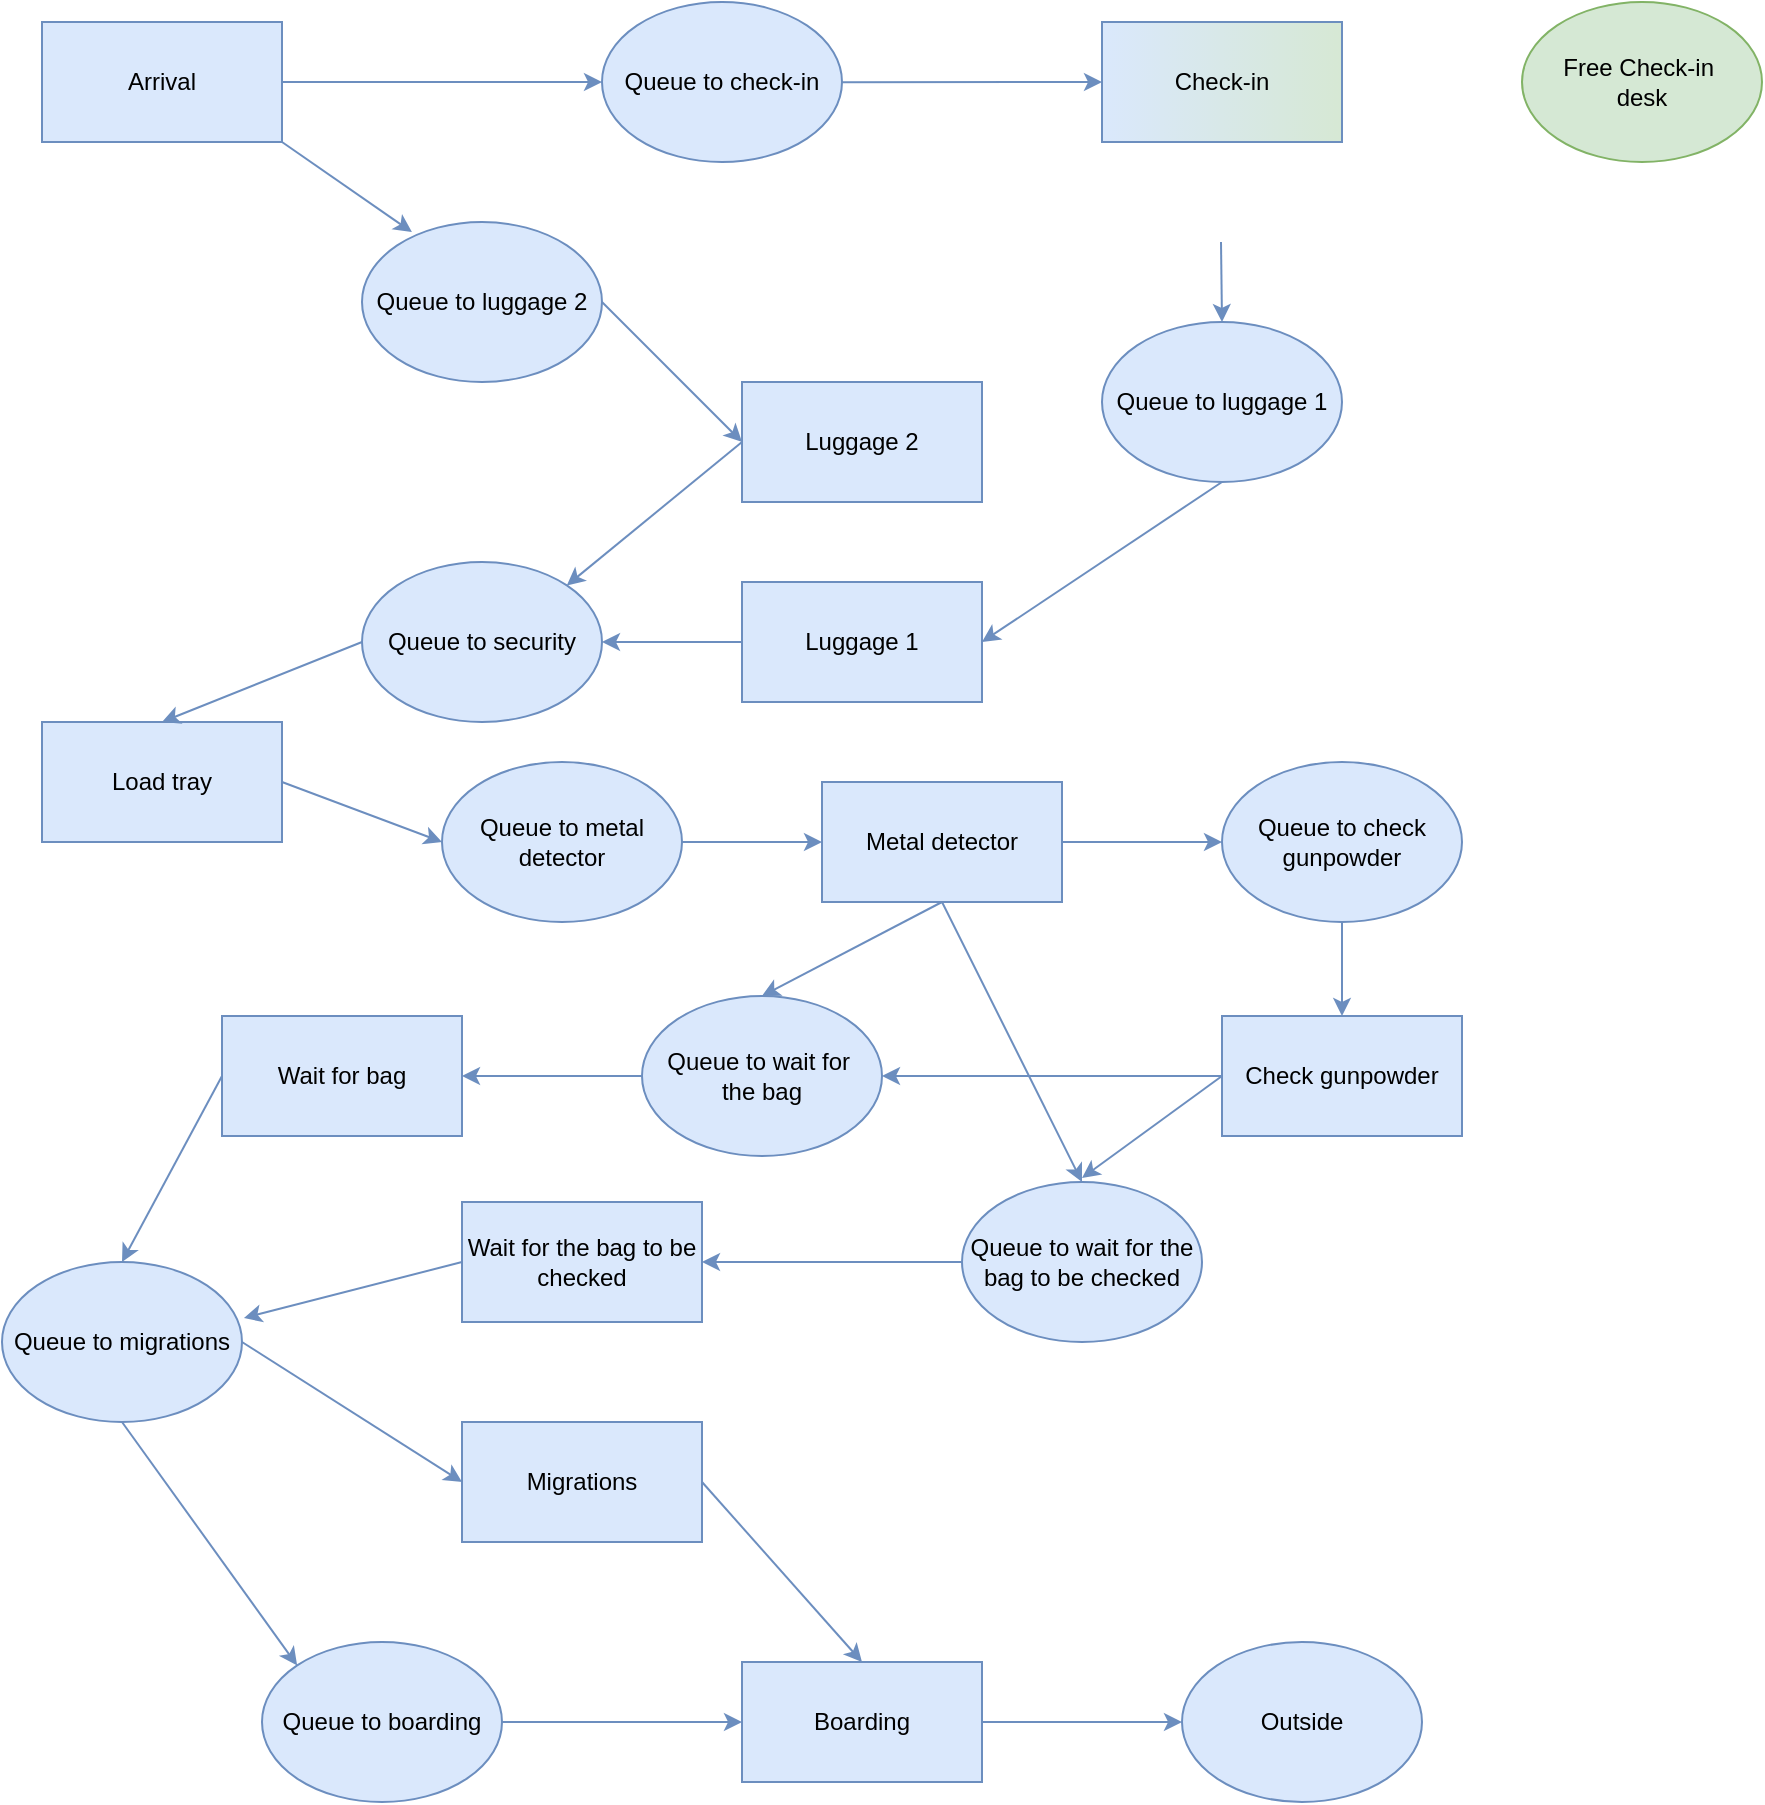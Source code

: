 <mxfile version="25.0.1">
  <diagram name="Page-1" id="F56G8LhrlKrSNUm9DvaB">
    <mxGraphModel dx="954" dy="639" grid="1" gridSize="10" guides="1" tooltips="1" connect="1" arrows="1" fold="1" page="1" pageScale="1" pageWidth="827" pageHeight="1169" math="0" shadow="0">
      <root>
        <mxCell id="0" />
        <mxCell id="1" parent="0" />
        <mxCell id="p6w7L6rgmmCRb7S44_8V-2" value="Queue to check-in" style="ellipse;whiteSpace=wrap;html=1;fillColor=#dae8fc;strokeColor=#6c8ebf;" vertex="1" parent="1">
          <mxGeometry x="320" y="40" width="120" height="80" as="geometry" />
        </mxCell>
        <mxCell id="p6w7L6rgmmCRb7S44_8V-4" value="Arrival" style="rounded=0;whiteSpace=wrap;html=1;fillColor=#dae8fc;strokeColor=#6c8ebf;" vertex="1" parent="1">
          <mxGeometry x="40" y="50" width="120" height="60" as="geometry" />
        </mxCell>
        <mxCell id="p6w7L6rgmmCRb7S44_8V-5" value="Check-in" style="rounded=0;whiteSpace=wrap;html=1;fillColor=#dae8fc;gradientDirection=east;strokeColor=#6c8ebf;gradientColor=#d6e8d4;" vertex="1" parent="1">
          <mxGeometry x="570" y="50" width="120" height="60" as="geometry" />
        </mxCell>
        <mxCell id="p6w7L6rgmmCRb7S44_8V-6" value="Queue to luggage 1" style="ellipse;whiteSpace=wrap;html=1;fillColor=#dae8fc;strokeColor=#6c8ebf;" vertex="1" parent="1">
          <mxGeometry x="570" y="200" width="120" height="80" as="geometry" />
        </mxCell>
        <mxCell id="p6w7L6rgmmCRb7S44_8V-7" value="Luggage 1" style="rounded=0;whiteSpace=wrap;html=1;fillColor=#dae8fc;strokeColor=#6c8ebf;" vertex="1" parent="1">
          <mxGeometry x="390" y="330" width="120" height="60" as="geometry" />
        </mxCell>
        <mxCell id="p6w7L6rgmmCRb7S44_8V-8" value="Queue to luggage 2" style="ellipse;whiteSpace=wrap;html=1;fillColor=#dae8fc;strokeColor=#6c8ebf;" vertex="1" parent="1">
          <mxGeometry x="200" y="150" width="120" height="80" as="geometry" />
        </mxCell>
        <mxCell id="p6w7L6rgmmCRb7S44_8V-9" value="Luggage 2" style="rounded=0;whiteSpace=wrap;html=1;fillColor=#dae8fc;strokeColor=#6c8ebf;" vertex="1" parent="1">
          <mxGeometry x="390" y="230" width="120" height="60" as="geometry" />
        </mxCell>
        <mxCell id="p6w7L6rgmmCRb7S44_8V-10" value="Queue to security" style="ellipse;whiteSpace=wrap;html=1;fillColor=#dae8fc;strokeColor=#6c8ebf;" vertex="1" parent="1">
          <mxGeometry x="200" y="320" width="120" height="80" as="geometry" />
        </mxCell>
        <mxCell id="p6w7L6rgmmCRb7S44_8V-11" value="Load tray" style="rounded=0;whiteSpace=wrap;html=1;fillColor=#dae8fc;strokeColor=#6c8ebf;" vertex="1" parent="1">
          <mxGeometry x="40" y="400" width="120" height="60" as="geometry" />
        </mxCell>
        <mxCell id="p6w7L6rgmmCRb7S44_8V-12" value="Queue to migrations" style="ellipse;whiteSpace=wrap;html=1;fillColor=#dae8fc;strokeColor=#6c8ebf;" vertex="1" parent="1">
          <mxGeometry x="20" y="670" width="120" height="80" as="geometry" />
        </mxCell>
        <mxCell id="p6w7L6rgmmCRb7S44_8V-14" value="Migrations" style="rounded=0;whiteSpace=wrap;html=1;fillColor=#dae8fc;strokeColor=#6c8ebf;" vertex="1" parent="1">
          <mxGeometry x="250" y="750" width="120" height="60" as="geometry" />
        </mxCell>
        <mxCell id="p6w7L6rgmmCRb7S44_8V-15" value="Queue to boarding" style="ellipse;whiteSpace=wrap;html=1;fillColor=#dae8fc;strokeColor=#6c8ebf;" vertex="1" parent="1">
          <mxGeometry x="150" y="860" width="120" height="80" as="geometry" />
        </mxCell>
        <mxCell id="p6w7L6rgmmCRb7S44_8V-16" value="Boarding" style="rounded=0;whiteSpace=wrap;html=1;fillColor=#dae8fc;strokeColor=#6c8ebf;" vertex="1" parent="1">
          <mxGeometry x="390" y="870" width="120" height="60" as="geometry" />
        </mxCell>
        <mxCell id="p6w7L6rgmmCRb7S44_8V-17" value="Outside" style="ellipse;whiteSpace=wrap;html=1;fillColor=#dae8fc;strokeColor=#6c8ebf;" vertex="1" parent="1">
          <mxGeometry x="610" y="860" width="120" height="80" as="geometry" />
        </mxCell>
        <mxCell id="p6w7L6rgmmCRb7S44_8V-18" value="" style="endArrow=classic;html=1;rounded=0;fillColor=#dae8fc;strokeColor=#6c8ebf;" edge="1" parent="1" source="p6w7L6rgmmCRb7S44_8V-4" target="p6w7L6rgmmCRb7S44_8V-2">
          <mxGeometry width="50" height="50" relative="1" as="geometry">
            <mxPoint x="170" y="130" as="sourcePoint" />
            <mxPoint x="300" y="130" as="targetPoint" />
          </mxGeometry>
        </mxCell>
        <mxCell id="p6w7L6rgmmCRb7S44_8V-19" value="" style="endArrow=classic;html=1;rounded=0;fillColor=#dae8fc;strokeColor=#6c8ebf;" edge="1" parent="1" source="p6w7L6rgmmCRb7S44_8V-2" target="p6w7L6rgmmCRb7S44_8V-5">
          <mxGeometry width="50" height="50" relative="1" as="geometry">
            <mxPoint x="440" y="130" as="sourcePoint" />
            <mxPoint x="580" y="130" as="targetPoint" />
          </mxGeometry>
        </mxCell>
        <mxCell id="p6w7L6rgmmCRb7S44_8V-20" value="" style="endArrow=classic;html=1;rounded=0;entryX=0.5;entryY=0;entryDx=0;entryDy=0;fillColor=#dae8fc;strokeColor=#6c8ebf;" edge="1" parent="1" target="p6w7L6rgmmCRb7S44_8V-6">
          <mxGeometry width="50" height="50" relative="1" as="geometry">
            <mxPoint x="629.5" y="160" as="sourcePoint" />
            <mxPoint x="660" y="180" as="targetPoint" />
          </mxGeometry>
        </mxCell>
        <mxCell id="p6w7L6rgmmCRb7S44_8V-21" value="" style="endArrow=classic;html=1;rounded=0;exitX=0.5;exitY=1;exitDx=0;exitDy=0;entryX=1;entryY=0.5;entryDx=0;entryDy=0;fillColor=#dae8fc;strokeColor=#6c8ebf;" edge="1" parent="1" source="p6w7L6rgmmCRb7S44_8V-6" target="p6w7L6rgmmCRb7S44_8V-7">
          <mxGeometry width="50" height="50" relative="1" as="geometry">
            <mxPoint x="390" y="390" as="sourcePoint" />
            <mxPoint x="440" y="340" as="targetPoint" />
          </mxGeometry>
        </mxCell>
        <mxCell id="p6w7L6rgmmCRb7S44_8V-22" value="" style="endArrow=classic;html=1;rounded=0;exitX=1;exitY=1;exitDx=0;exitDy=0;entryX=0.208;entryY=0.063;entryDx=0;entryDy=0;entryPerimeter=0;fillColor=#dae8fc;strokeColor=#6c8ebf;" edge="1" parent="1" source="p6w7L6rgmmCRb7S44_8V-4" target="p6w7L6rgmmCRb7S44_8V-8">
          <mxGeometry width="50" height="50" relative="1" as="geometry">
            <mxPoint x="390" y="390" as="sourcePoint" />
            <mxPoint x="440" y="340" as="targetPoint" />
          </mxGeometry>
        </mxCell>
        <mxCell id="p6w7L6rgmmCRb7S44_8V-23" value="" style="endArrow=classic;html=1;rounded=0;exitX=1;exitY=0.5;exitDx=0;exitDy=0;entryX=0;entryY=0.5;entryDx=0;entryDy=0;fillColor=#dae8fc;strokeColor=#6c8ebf;" edge="1" parent="1" source="p6w7L6rgmmCRb7S44_8V-8" target="p6w7L6rgmmCRb7S44_8V-9">
          <mxGeometry width="50" height="50" relative="1" as="geometry">
            <mxPoint x="390" y="390" as="sourcePoint" />
            <mxPoint x="360" y="295" as="targetPoint" />
          </mxGeometry>
        </mxCell>
        <mxCell id="p6w7L6rgmmCRb7S44_8V-24" value="" style="endArrow=classic;html=1;rounded=0;entryX=1;entryY=0.5;entryDx=0;entryDy=0;exitX=0;exitY=0.5;exitDx=0;exitDy=0;fillColor=#dae8fc;strokeColor=#6c8ebf;" edge="1" parent="1" source="p6w7L6rgmmCRb7S44_8V-7" target="p6w7L6rgmmCRb7S44_8V-10">
          <mxGeometry width="50" height="50" relative="1" as="geometry">
            <mxPoint x="390" y="390" as="sourcePoint" />
            <mxPoint x="440" y="340" as="targetPoint" />
          </mxGeometry>
        </mxCell>
        <mxCell id="p6w7L6rgmmCRb7S44_8V-25" value="" style="endArrow=classic;html=1;rounded=0;exitX=0;exitY=0.5;exitDx=0;exitDy=0;entryX=0.5;entryY=0;entryDx=0;entryDy=0;fillColor=#dae8fc;strokeColor=#6c8ebf;" edge="1" parent="1" source="p6w7L6rgmmCRb7S44_8V-10" target="p6w7L6rgmmCRb7S44_8V-11">
          <mxGeometry width="50" height="50" relative="1" as="geometry">
            <mxPoint x="390" y="390" as="sourcePoint" />
            <mxPoint x="440" y="340" as="targetPoint" />
          </mxGeometry>
        </mxCell>
        <mxCell id="p6w7L6rgmmCRb7S44_8V-30" value="" style="endArrow=classic;html=1;rounded=0;exitX=1;exitY=0.5;exitDx=0;exitDy=0;entryX=0;entryY=0.5;entryDx=0;entryDy=0;fillColor=#dae8fc;strokeColor=#6c8ebf;" edge="1" parent="1" source="p6w7L6rgmmCRb7S44_8V-15" target="p6w7L6rgmmCRb7S44_8V-16">
          <mxGeometry width="50" height="50" relative="1" as="geometry">
            <mxPoint x="360" y="830" as="sourcePoint" />
            <mxPoint x="410" y="780" as="targetPoint" />
          </mxGeometry>
        </mxCell>
        <mxCell id="p6w7L6rgmmCRb7S44_8V-31" value="" style="endArrow=classic;html=1;rounded=0;exitX=1;exitY=0.5;exitDx=0;exitDy=0;entryX=0.5;entryY=0;entryDx=0;entryDy=0;fillColor=#dae8fc;strokeColor=#6c8ebf;" edge="1" parent="1" source="p6w7L6rgmmCRb7S44_8V-14" target="p6w7L6rgmmCRb7S44_8V-16">
          <mxGeometry width="50" height="50" relative="1" as="geometry">
            <mxPoint x="360" y="830" as="sourcePoint" />
            <mxPoint x="410" y="780" as="targetPoint" />
            <Array as="points" />
          </mxGeometry>
        </mxCell>
        <mxCell id="p6w7L6rgmmCRb7S44_8V-33" value="" style="endArrow=classic;html=1;rounded=0;exitX=0;exitY=0.5;exitDx=0;exitDy=0;entryX=1;entryY=0;entryDx=0;entryDy=0;fillColor=#dae8fc;strokeColor=#6c8ebf;" edge="1" parent="1" source="p6w7L6rgmmCRb7S44_8V-9" target="p6w7L6rgmmCRb7S44_8V-10">
          <mxGeometry width="50" height="50" relative="1" as="geometry">
            <mxPoint x="380" y="410" as="sourcePoint" />
            <mxPoint x="340" y="330" as="targetPoint" />
          </mxGeometry>
        </mxCell>
        <mxCell id="p6w7L6rgmmCRb7S44_8V-35" value="" style="endArrow=classic;html=1;rounded=0;exitX=1;exitY=0.5;exitDx=0;exitDy=0;entryX=0;entryY=0.5;entryDx=0;entryDy=0;fillColor=#dae8fc;strokeColor=#6c8ebf;" edge="1" parent="1" source="p6w7L6rgmmCRb7S44_8V-12" target="p6w7L6rgmmCRb7S44_8V-14">
          <mxGeometry width="50" height="50" relative="1" as="geometry">
            <mxPoint x="350" y="723" as="sourcePoint" />
            <mxPoint x="400" y="673" as="targetPoint" />
          </mxGeometry>
        </mxCell>
        <mxCell id="p6w7L6rgmmCRb7S44_8V-36" value="" style="endArrow=classic;html=1;rounded=0;exitX=1;exitY=0.5;exitDx=0;exitDy=0;entryX=0;entryY=0.5;entryDx=0;entryDy=0;fillColor=#dae8fc;strokeColor=#6c8ebf;" edge="1" parent="1" source="p6w7L6rgmmCRb7S44_8V-11" target="p6w7L6rgmmCRb7S44_8V-37">
          <mxGeometry width="50" height="50" relative="1" as="geometry">
            <mxPoint x="380" y="530" as="sourcePoint" />
            <mxPoint x="240" y="450" as="targetPoint" />
          </mxGeometry>
        </mxCell>
        <mxCell id="p6w7L6rgmmCRb7S44_8V-37" value="Queue to metal detector" style="ellipse;whiteSpace=wrap;html=1;fillColor=#dae8fc;strokeColor=#6c8ebf;" vertex="1" parent="1">
          <mxGeometry x="240" y="420" width="120" height="80" as="geometry" />
        </mxCell>
        <mxCell id="p6w7L6rgmmCRb7S44_8V-38" value="Metal detector" style="rounded=0;whiteSpace=wrap;html=1;fillColor=#dae8fc;strokeColor=#6c8ebf;" vertex="1" parent="1">
          <mxGeometry x="430" y="430" width="120" height="60" as="geometry" />
        </mxCell>
        <mxCell id="p6w7L6rgmmCRb7S44_8V-39" value="" style="endArrow=classic;html=1;rounded=0;exitX=1;exitY=0.5;exitDx=0;exitDy=0;entryX=0;entryY=0.5;entryDx=0;entryDy=0;fillColor=#dae8fc;strokeColor=#6c8ebf;" edge="1" parent="1" source="p6w7L6rgmmCRb7S44_8V-37" target="p6w7L6rgmmCRb7S44_8V-38">
          <mxGeometry width="50" height="50" relative="1" as="geometry">
            <mxPoint x="380" y="530" as="sourcePoint" />
            <mxPoint x="430" y="480" as="targetPoint" />
          </mxGeometry>
        </mxCell>
        <mxCell id="p6w7L6rgmmCRb7S44_8V-44" value="" style="edgeStyle=orthogonalEdgeStyle;rounded=0;orthogonalLoop=1;jettySize=auto;html=1;fillColor=#dae8fc;strokeColor=#6c8ebf;" edge="1" parent="1" source="p6w7L6rgmmCRb7S44_8V-41" target="p6w7L6rgmmCRb7S44_8V-43">
          <mxGeometry relative="1" as="geometry" />
        </mxCell>
        <mxCell id="p6w7L6rgmmCRb7S44_8V-41" value="Queue to check gunpowder" style="ellipse;whiteSpace=wrap;html=1;fillColor=#dae8fc;strokeColor=#6c8ebf;" vertex="1" parent="1">
          <mxGeometry x="630" y="420" width="120" height="80" as="geometry" />
        </mxCell>
        <mxCell id="p6w7L6rgmmCRb7S44_8V-42" value="" style="endArrow=classic;html=1;rounded=0;exitX=1;exitY=0.5;exitDx=0;exitDy=0;entryX=0;entryY=0.5;entryDx=0;entryDy=0;fillColor=#dae8fc;strokeColor=#6c8ebf;" edge="1" parent="1" source="p6w7L6rgmmCRb7S44_8V-38" target="p6w7L6rgmmCRb7S44_8V-41">
          <mxGeometry width="50" height="50" relative="1" as="geometry">
            <mxPoint x="380" y="530" as="sourcePoint" />
            <mxPoint x="430" y="480" as="targetPoint" />
          </mxGeometry>
        </mxCell>
        <mxCell id="p6w7L6rgmmCRb7S44_8V-43" value="Check gunpowder" style="rounded=0;whiteSpace=wrap;html=1;fillColor=#dae8fc;strokeColor=#6c8ebf;" vertex="1" parent="1">
          <mxGeometry x="630" y="547" width="120" height="60" as="geometry" />
        </mxCell>
        <mxCell id="p6w7L6rgmmCRb7S44_8V-45" value="Queue to wait for&amp;nbsp;&lt;div&gt;the bag&lt;/div&gt;" style="ellipse;whiteSpace=wrap;html=1;fillColor=#dae8fc;strokeColor=#6c8ebf;" vertex="1" parent="1">
          <mxGeometry x="340" y="537" width="120" height="80" as="geometry" />
        </mxCell>
        <mxCell id="p6w7L6rgmmCRb7S44_8V-46" value="Queue to wait for the bag to be checked" style="ellipse;whiteSpace=wrap;html=1;fillColor=#dae8fc;strokeColor=#6c8ebf;" vertex="1" parent="1">
          <mxGeometry x="500" y="630" width="120" height="80" as="geometry" />
        </mxCell>
        <mxCell id="p6w7L6rgmmCRb7S44_8V-47" value="Wait for bag" style="rounded=0;whiteSpace=wrap;html=1;fillColor=#dae8fc;strokeColor=#6c8ebf;" vertex="1" parent="1">
          <mxGeometry x="130" y="547" width="120" height="60" as="geometry" />
        </mxCell>
        <mxCell id="p6w7L6rgmmCRb7S44_8V-48" value="Wait for the bag to be checked" style="rounded=0;whiteSpace=wrap;html=1;fillColor=#dae8fc;strokeColor=#6c8ebf;" vertex="1" parent="1">
          <mxGeometry x="250" y="640" width="120" height="60" as="geometry" />
        </mxCell>
        <mxCell id="p6w7L6rgmmCRb7S44_8V-49" value="" style="endArrow=classic;html=1;rounded=0;exitX=0.5;exitY=1;exitDx=0;exitDy=0;entryX=0.5;entryY=0;entryDx=0;entryDy=0;fillColor=#dae8fc;strokeColor=#6c8ebf;" edge="1" parent="1" source="p6w7L6rgmmCRb7S44_8V-38" target="p6w7L6rgmmCRb7S44_8V-45">
          <mxGeometry width="50" height="50" relative="1" as="geometry">
            <mxPoint x="380" y="600" as="sourcePoint" />
            <mxPoint x="430" y="550" as="targetPoint" />
          </mxGeometry>
        </mxCell>
        <mxCell id="p6w7L6rgmmCRb7S44_8V-50" value="" style="endArrow=classic;html=1;rounded=0;exitX=0;exitY=0.5;exitDx=0;exitDy=0;entryX=1;entryY=0.5;entryDx=0;entryDy=0;fillColor=#dae8fc;strokeColor=#6c8ebf;" edge="1" parent="1" source="p6w7L6rgmmCRb7S44_8V-43" target="p6w7L6rgmmCRb7S44_8V-45">
          <mxGeometry width="50" height="50" relative="1" as="geometry">
            <mxPoint x="380" y="600" as="sourcePoint" />
            <mxPoint x="430" y="550" as="targetPoint" />
          </mxGeometry>
        </mxCell>
        <mxCell id="p6w7L6rgmmCRb7S44_8V-51" value="" style="endArrow=classic;html=1;rounded=0;exitX=0;exitY=0.5;exitDx=0;exitDy=0;entryX=1;entryY=0.5;entryDx=0;entryDy=0;fillColor=#dae8fc;strokeColor=#6c8ebf;" edge="1" parent="1" source="p6w7L6rgmmCRb7S44_8V-45" target="p6w7L6rgmmCRb7S44_8V-47">
          <mxGeometry width="50" height="50" relative="1" as="geometry">
            <mxPoint x="380" y="600" as="sourcePoint" />
            <mxPoint x="430" y="550" as="targetPoint" />
          </mxGeometry>
        </mxCell>
        <mxCell id="p6w7L6rgmmCRb7S44_8V-52" value="" style="endArrow=classic;html=1;rounded=0;exitX=0.5;exitY=1;exitDx=0;exitDy=0;entryX=0.5;entryY=0;entryDx=0;entryDy=0;fillColor=#dae8fc;strokeColor=#6c8ebf;" edge="1" parent="1" source="p6w7L6rgmmCRb7S44_8V-38" target="p6w7L6rgmmCRb7S44_8V-46">
          <mxGeometry width="50" height="50" relative="1" as="geometry">
            <mxPoint x="380" y="600" as="sourcePoint" />
            <mxPoint x="430" y="550" as="targetPoint" />
          </mxGeometry>
        </mxCell>
        <mxCell id="p6w7L6rgmmCRb7S44_8V-53" value="" style="endArrow=classic;html=1;rounded=0;exitX=0;exitY=0.5;exitDx=0;exitDy=0;entryX=1;entryY=0.5;entryDx=0;entryDy=0;fillColor=#dae8fc;strokeColor=#6c8ebf;" edge="1" parent="1" source="p6w7L6rgmmCRb7S44_8V-46" target="p6w7L6rgmmCRb7S44_8V-48">
          <mxGeometry width="50" height="50" relative="1" as="geometry">
            <mxPoint x="380" y="600" as="sourcePoint" />
            <mxPoint x="430" y="550" as="targetPoint" />
          </mxGeometry>
        </mxCell>
        <mxCell id="p6w7L6rgmmCRb7S44_8V-54" value="" style="endArrow=classic;html=1;rounded=0;exitX=0;exitY=0.5;exitDx=0;exitDy=0;fillColor=#dae8fc;strokeColor=#6c8ebf;" edge="1" parent="1" source="p6w7L6rgmmCRb7S44_8V-43">
          <mxGeometry width="50" height="50" relative="1" as="geometry">
            <mxPoint x="380" y="600" as="sourcePoint" />
            <mxPoint x="560" y="628" as="targetPoint" />
          </mxGeometry>
        </mxCell>
        <mxCell id="p6w7L6rgmmCRb7S44_8V-55" value="" style="endArrow=classic;html=1;rounded=0;exitX=0;exitY=0.5;exitDx=0;exitDy=0;entryX=0.5;entryY=0;entryDx=0;entryDy=0;fillColor=#dae8fc;strokeColor=#6c8ebf;" edge="1" parent="1" source="p6w7L6rgmmCRb7S44_8V-47" target="p6w7L6rgmmCRb7S44_8V-12">
          <mxGeometry width="50" height="50" relative="1" as="geometry">
            <mxPoint x="380" y="600" as="sourcePoint" />
            <mxPoint x="430" y="550" as="targetPoint" />
          </mxGeometry>
        </mxCell>
        <mxCell id="p6w7L6rgmmCRb7S44_8V-56" value="" style="endArrow=classic;html=1;rounded=0;exitX=0;exitY=0.5;exitDx=0;exitDy=0;entryX=1.008;entryY=0.35;entryDx=0;entryDy=0;entryPerimeter=0;fillColor=#dae8fc;strokeColor=#6c8ebf;" edge="1" parent="1" source="p6w7L6rgmmCRb7S44_8V-48" target="p6w7L6rgmmCRb7S44_8V-12">
          <mxGeometry width="50" height="50" relative="1" as="geometry">
            <mxPoint x="280" y="620" as="sourcePoint" />
            <mxPoint x="430" y="550" as="targetPoint" />
          </mxGeometry>
        </mxCell>
        <mxCell id="p6w7L6rgmmCRb7S44_8V-57" value="" style="endArrow=classic;html=1;rounded=0;exitX=0.5;exitY=1;exitDx=0;exitDy=0;entryX=0;entryY=0;entryDx=0;entryDy=0;fillColor=#dae8fc;strokeColor=#6c8ebf;" edge="1" parent="1" source="p6w7L6rgmmCRb7S44_8V-12" target="p6w7L6rgmmCRb7S44_8V-15">
          <mxGeometry width="50" height="50" relative="1" as="geometry">
            <mxPoint x="380" y="770" as="sourcePoint" />
            <mxPoint x="430" y="720" as="targetPoint" />
          </mxGeometry>
        </mxCell>
        <mxCell id="p6w7L6rgmmCRb7S44_8V-58" value="" style="endArrow=classic;html=1;rounded=0;exitX=1;exitY=0.5;exitDx=0;exitDy=0;entryX=0;entryY=0.5;entryDx=0;entryDy=0;fillColor=#dae8fc;strokeColor=#6c8ebf;" edge="1" parent="1" source="p6w7L6rgmmCRb7S44_8V-16" target="p6w7L6rgmmCRb7S44_8V-17">
          <mxGeometry width="50" height="50" relative="1" as="geometry">
            <mxPoint x="380" y="770" as="sourcePoint" />
            <mxPoint x="430" y="720" as="targetPoint" />
          </mxGeometry>
        </mxCell>
        <mxCell id="p6w7L6rgmmCRb7S44_8V-60" value="Free Check-in&amp;nbsp;&lt;div&gt;desk&lt;/div&gt;" style="ellipse;whiteSpace=wrap;html=1;fillColor=#d5e8d4;strokeColor=#82b366;" vertex="1" parent="1">
          <mxGeometry x="780" y="40" width="120" height="80" as="geometry" />
        </mxCell>
      </root>
    </mxGraphModel>
  </diagram>
</mxfile>
